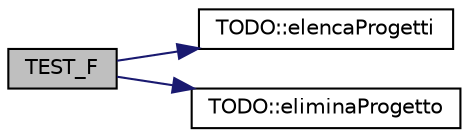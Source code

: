 digraph "TEST_F"
{
 // LATEX_PDF_SIZE
  edge [fontname="Helvetica",fontsize="10",labelfontname="Helvetica",labelfontsize="10"];
  node [fontname="Helvetica",fontsize="10",shape=record];
  rankdir="LR";
  Node67 [label="TEST_F",height=0.2,width=0.4,color="black", fillcolor="grey75", style="filled", fontcolor="black",tooltip=" "];
  Node67 -> Node68 [color="midnightblue",fontsize="10",style="solid",fontname="Helvetica"];
  Node68 [label="TODO::elencaProgetti",height=0.2,width=0.4,color="black", fillcolor="white", style="filled",URL="$class_t_o_d_o.html#a9252a8f106669d34e8d88392a0948000",tooltip="elenco dei nomi dei progetti"];
  Node67 -> Node69 [color="midnightblue",fontsize="10",style="solid",fontname="Helvetica"];
  Node69 [label="TODO::eliminaProgetto",height=0.2,width=0.4,color="black", fillcolor="white", style="filled",URL="$class_t_o_d_o.html#a508a123887f286914f2a0d622c650124",tooltip="eliminazione di un nuovo progetto esistente"];
}
